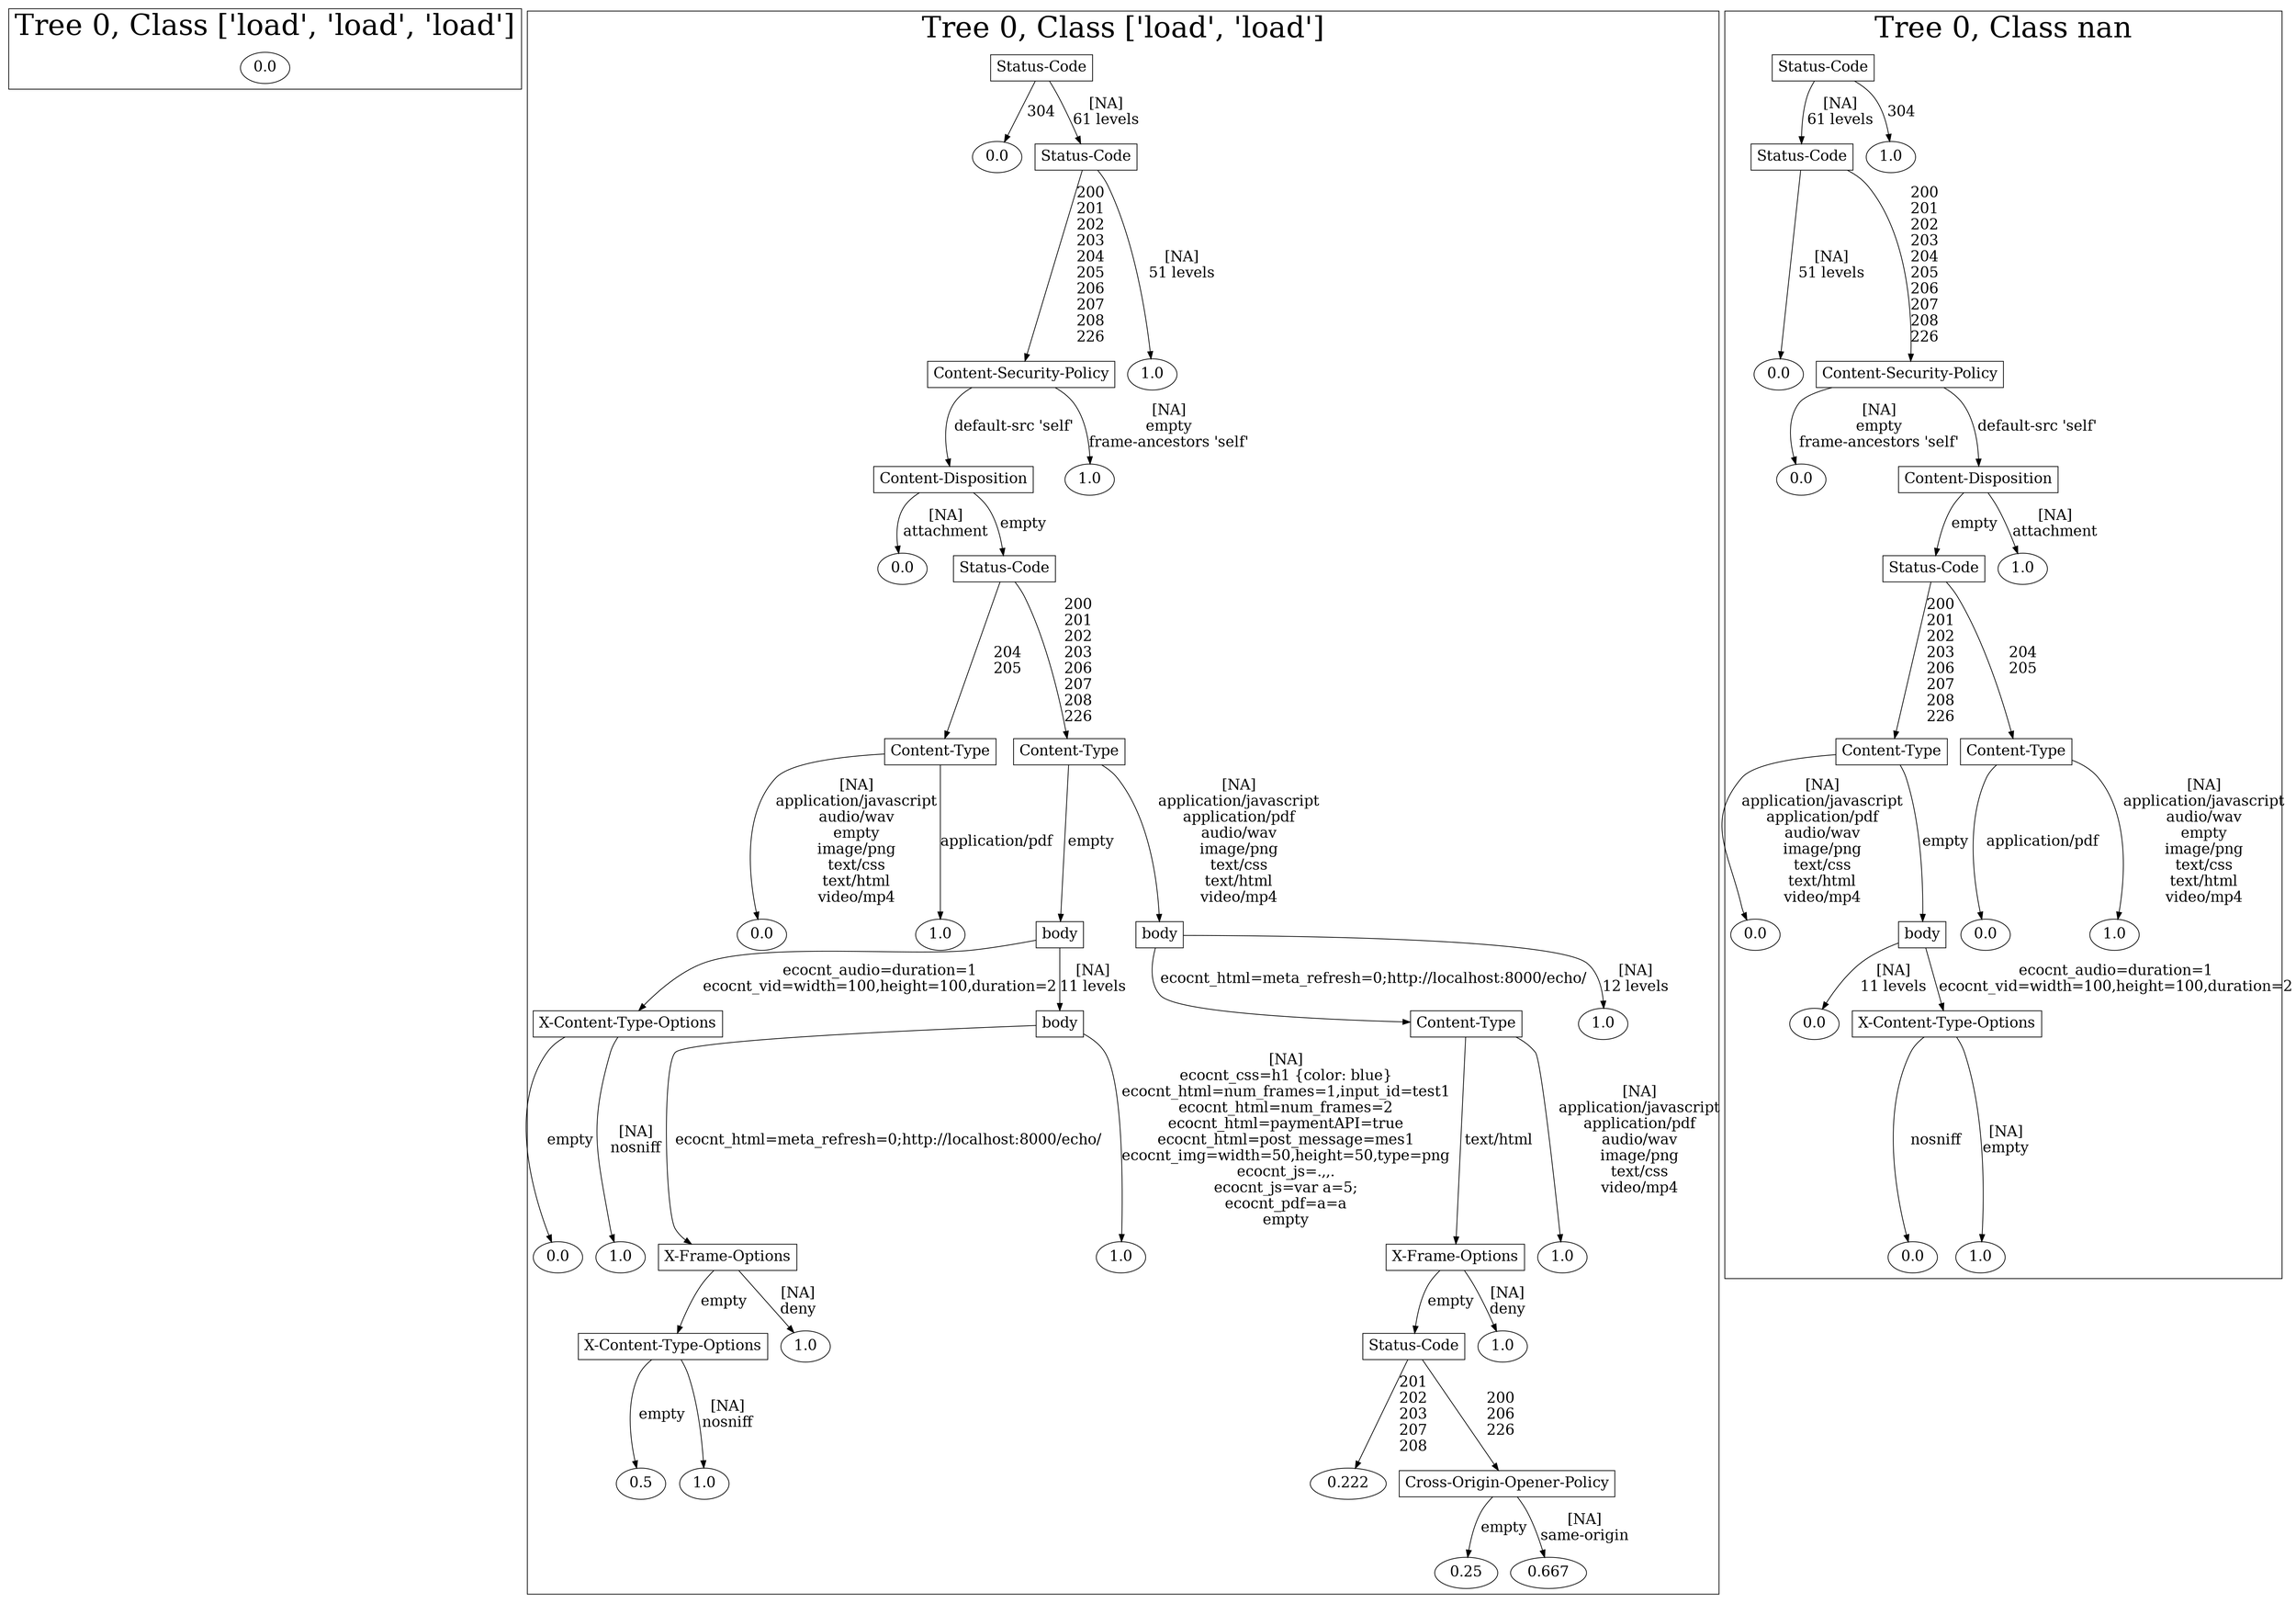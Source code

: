 /*
Generated by:
    http://https://github.com/h2oai/h2o-3/tree/master/h2o-genmodel/src/main/java/hex/genmodel/tools/PrintMojo.java
*/

/*
On a mac:

$ brew install graphviz
$ dot -Tpng file.gv -o file.png
$ open file.png
*/

digraph G {

subgraph cluster_0 {
/* Nodes */

/* Level 0 */
{
"SG_0_Node_0" [fontsize=20, label="0.0"]
}

/* Edges */

fontsize=40
label="Tree 0, Class ['load', 'load', 'load']"
}

subgraph cluster_1 {
/* Nodes */

/* Level 0 */
{
"SG_1_Node_0" [shape=box, fontsize=20, label="Status-Code"]
}

/* Level 1 */
{
"SG_1_Node_22" [fontsize=20, label="0.0"]
"SG_1_Node_1" [shape=box, fontsize=20, label="Status-Code"]
}

/* Level 2 */
{
"SG_1_Node_2" [shape=box, fontsize=20, label="Content-Security-Policy"]
"SG_1_Node_23" [fontsize=20, label="1.0"]
}

/* Level 3 */
{
"SG_1_Node_4" [shape=box, fontsize=20, label="Content-Disposition"]
"SG_1_Node_24" [fontsize=20, label="1.0"]
}

/* Level 4 */
{
"SG_1_Node_25" [fontsize=20, label="0.0"]
"SG_1_Node_5" [shape=box, fontsize=20, label="Status-Code"]
}

/* Level 5 */
{
"SG_1_Node_6" [shape=box, fontsize=20, label="Content-Type"]
"SG_1_Node_7" [shape=box, fontsize=20, label="Content-Type"]
}

/* Level 6 */
{
"SG_1_Node_26" [fontsize=20, label="0.0"]
"SG_1_Node_27" [fontsize=20, label="1.0"]
"SG_1_Node_8" [shape=box, fontsize=20, label="body"]
"SG_1_Node_9" [shape=box, fontsize=20, label="body"]
}

/* Level 7 */
{
"SG_1_Node_10" [shape=box, fontsize=20, label="X-Content-Type-Options"]
"SG_1_Node_11" [shape=box, fontsize=20, label="body"]
"SG_1_Node_12" [shape=box, fontsize=20, label="Content-Type"]
"SG_1_Node_28" [fontsize=20, label="1.0"]
}

/* Level 8 */
{
"SG_1_Node_29" [fontsize=20, label="0.0"]
"SG_1_Node_30" [fontsize=20, label="1.0"]
"SG_1_Node_13" [shape=box, fontsize=20, label="X-Frame-Options"]
"SG_1_Node_31" [fontsize=20, label="1.0"]
"SG_1_Node_14" [shape=box, fontsize=20, label="X-Frame-Options"]
"SG_1_Node_32" [fontsize=20, label="1.0"]
}

/* Level 9 */
{
"SG_1_Node_15" [shape=box, fontsize=20, label="X-Content-Type-Options"]
"SG_1_Node_33" [fontsize=20, label="1.0"]
"SG_1_Node_16" [shape=box, fontsize=20, label="Status-Code"]
"SG_1_Node_34" [fontsize=20, label="1.0"]
}

/* Level 10 */
{
"SG_1_Node_35" [fontsize=20, label="0.5"]
"SG_1_Node_36" [fontsize=20, label="1.0"]
"SG_1_Node_37" [fontsize=20, label="0.222"]
"SG_1_Node_19" [shape=box, fontsize=20, label="Cross-Origin-Opener-Policy"]
}

/* Level 11 */
{
"SG_1_Node_38" [fontsize=20, label="0.25"]
"SG_1_Node_39" [fontsize=20, label="0.667"]
}

/* Edges */
"SG_1_Node_0" -> "SG_1_Node_22" [fontsize=20, label="304
"]
"SG_1_Node_0" -> "SG_1_Node_1" [fontsize=20, label="[NA]
61 levels
"]
"SG_1_Node_1" -> "SG_1_Node_2" [fontsize=20, label="200
201
202
203
204
205
206
207
208
226
"]
"SG_1_Node_1" -> "SG_1_Node_23" [fontsize=20, label="[NA]
51 levels
"]
"SG_1_Node_2" -> "SG_1_Node_4" [fontsize=20, label="default-src 'self'
"]
"SG_1_Node_2" -> "SG_1_Node_24" [fontsize=20, label="[NA]
empty
frame-ancestors 'self'
"]
"SG_1_Node_4" -> "SG_1_Node_25" [fontsize=20, label="[NA]
attachment
"]
"SG_1_Node_4" -> "SG_1_Node_5" [fontsize=20, label="empty
"]
"SG_1_Node_5" -> "SG_1_Node_6" [fontsize=20, label="204
205
"]
"SG_1_Node_5" -> "SG_1_Node_7" [fontsize=20, label="200
201
202
203
206
207
208
226
"]
"SG_1_Node_7" -> "SG_1_Node_8" [fontsize=20, label="empty
"]
"SG_1_Node_7" -> "SG_1_Node_9" [fontsize=20, label="[NA]
application/javascript
application/pdf
audio/wav
image/png
text/css
text/html
video/mp4
"]
"SG_1_Node_9" -> "SG_1_Node_12" [fontsize=20, label="ecocnt_html=meta_refresh=0;http://localhost:8000/echo/
"]
"SG_1_Node_9" -> "SG_1_Node_28" [fontsize=20, label="[NA]
12 levels
"]
"SG_1_Node_12" -> "SG_1_Node_14" [fontsize=20, label="text/html
"]
"SG_1_Node_12" -> "SG_1_Node_32" [fontsize=20, label="[NA]
application/javascript
application/pdf
audio/wav
image/png
text/css
video/mp4
"]
"SG_1_Node_14" -> "SG_1_Node_16" [fontsize=20, label="empty
"]
"SG_1_Node_14" -> "SG_1_Node_34" [fontsize=20, label="[NA]
deny
"]
"SG_1_Node_16" -> "SG_1_Node_37" [fontsize=20, label="201
202
203
207
208
"]
"SG_1_Node_16" -> "SG_1_Node_19" [fontsize=20, label="200
206
226
"]
"SG_1_Node_19" -> "SG_1_Node_38" [fontsize=20, label="empty
"]
"SG_1_Node_19" -> "SG_1_Node_39" [fontsize=20, label="[NA]
same-origin
"]
"SG_1_Node_8" -> "SG_1_Node_10" [fontsize=20, label="ecocnt_audio=duration=1
ecocnt_vid=width=100,height=100,duration=2
"]
"SG_1_Node_8" -> "SG_1_Node_11" [fontsize=20, label="[NA]
11 levels
"]
"SG_1_Node_11" -> "SG_1_Node_13" [fontsize=20, label="ecocnt_html=meta_refresh=0;http://localhost:8000/echo/
"]
"SG_1_Node_11" -> "SG_1_Node_31" [fontsize=20, label="[NA]
ecocnt_css=h1 {color: blue}
ecocnt_html=num_frames=1,input_id=test1
ecocnt_html=num_frames=2
ecocnt_html=paymentAPI=true
ecocnt_html=post_message=mes1
ecocnt_img=width=50,height=50,type=png
ecocnt_js=.,,.
ecocnt_js=var a=5;
ecocnt_pdf=a=a
empty
"]
"SG_1_Node_13" -> "SG_1_Node_15" [fontsize=20, label="empty
"]
"SG_1_Node_13" -> "SG_1_Node_33" [fontsize=20, label="[NA]
deny
"]
"SG_1_Node_15" -> "SG_1_Node_35" [fontsize=20, label="empty
"]
"SG_1_Node_15" -> "SG_1_Node_36" [fontsize=20, label="[NA]
nosniff
"]
"SG_1_Node_10" -> "SG_1_Node_29" [fontsize=20, label="empty
"]
"SG_1_Node_10" -> "SG_1_Node_30" [fontsize=20, label="[NA]
nosniff
"]
"SG_1_Node_6" -> "SG_1_Node_26" [fontsize=20, label="[NA]
application/javascript
audio/wav
empty
image/png
text/css
text/html
video/mp4
"]
"SG_1_Node_6" -> "SG_1_Node_27" [fontsize=20, label="application/pdf
"]

fontsize=40
label="Tree 0, Class ['load', 'load']"
}

subgraph cluster_2 {
/* Nodes */

/* Level 0 */
{
"SG_2_Node_0" [shape=box, fontsize=20, label="Status-Code"]
}

/* Level 1 */
{
"SG_2_Node_1" [shape=box, fontsize=20, label="Status-Code"]
"SG_2_Node_10" [fontsize=20, label="1.0"]
}

/* Level 2 */
{
"SG_2_Node_11" [fontsize=20, label="0.0"]
"SG_2_Node_3" [shape=box, fontsize=20, label="Content-Security-Policy"]
}

/* Level 3 */
{
"SG_2_Node_12" [fontsize=20, label="0.0"]
"SG_2_Node_4" [shape=box, fontsize=20, label="Content-Disposition"]
}

/* Level 4 */
{
"SG_2_Node_5" [shape=box, fontsize=20, label="Status-Code"]
"SG_2_Node_13" [fontsize=20, label="1.0"]
}

/* Level 5 */
{
"SG_2_Node_6" [shape=box, fontsize=20, label="Content-Type"]
"SG_2_Node_7" [shape=box, fontsize=20, label="Content-Type"]
}

/* Level 6 */
{
"SG_2_Node_14" [fontsize=20, label="0.0"]
"SG_2_Node_8" [shape=box, fontsize=20, label="body"]
"SG_2_Node_15" [fontsize=20, label="0.0"]
"SG_2_Node_16" [fontsize=20, label="1.0"]
}

/* Level 7 */
{
"SG_2_Node_17" [fontsize=20, label="0.0"]
"SG_2_Node_9" [shape=box, fontsize=20, label="X-Content-Type-Options"]
}

/* Level 8 */
{
"SG_2_Node_18" [fontsize=20, label="0.0"]
"SG_2_Node_19" [fontsize=20, label="1.0"]
}

/* Edges */
"SG_2_Node_0" -> "SG_2_Node_1" [fontsize=20, label="[NA]
61 levels
"]
"SG_2_Node_0" -> "SG_2_Node_10" [fontsize=20, label="304
"]
"SG_2_Node_1" -> "SG_2_Node_11" [fontsize=20, label="[NA]
51 levels
"]
"SG_2_Node_1" -> "SG_2_Node_3" [fontsize=20, label="200
201
202
203
204
205
206
207
208
226
"]
"SG_2_Node_3" -> "SG_2_Node_12" [fontsize=20, label="[NA]
empty
frame-ancestors 'self'
"]
"SG_2_Node_3" -> "SG_2_Node_4" [fontsize=20, label="default-src 'self'
"]
"SG_2_Node_4" -> "SG_2_Node_5" [fontsize=20, label="empty
"]
"SG_2_Node_4" -> "SG_2_Node_13" [fontsize=20, label="[NA]
attachment
"]
"SG_2_Node_5" -> "SG_2_Node_6" [fontsize=20, label="200
201
202
203
206
207
208
226
"]
"SG_2_Node_5" -> "SG_2_Node_7" [fontsize=20, label="204
205
"]
"SG_2_Node_7" -> "SG_2_Node_15" [fontsize=20, label="application/pdf
"]
"SG_2_Node_7" -> "SG_2_Node_16" [fontsize=20, label="[NA]
application/javascript
audio/wav
empty
image/png
text/css
text/html
video/mp4
"]
"SG_2_Node_6" -> "SG_2_Node_14" [fontsize=20, label="[NA]
application/javascript
application/pdf
audio/wav
image/png
text/css
text/html
video/mp4
"]
"SG_2_Node_6" -> "SG_2_Node_8" [fontsize=20, label="empty
"]
"SG_2_Node_8" -> "SG_2_Node_17" [fontsize=20, label="[NA]
11 levels
"]
"SG_2_Node_8" -> "SG_2_Node_9" [fontsize=20, label="ecocnt_audio=duration=1
ecocnt_vid=width=100,height=100,duration=2
"]
"SG_2_Node_9" -> "SG_2_Node_18" [fontsize=20, label="nosniff
"]
"SG_2_Node_9" -> "SG_2_Node_19" [fontsize=20, label="[NA]
empty
"]

fontsize=40
label="Tree 0, Class nan"
}

}

